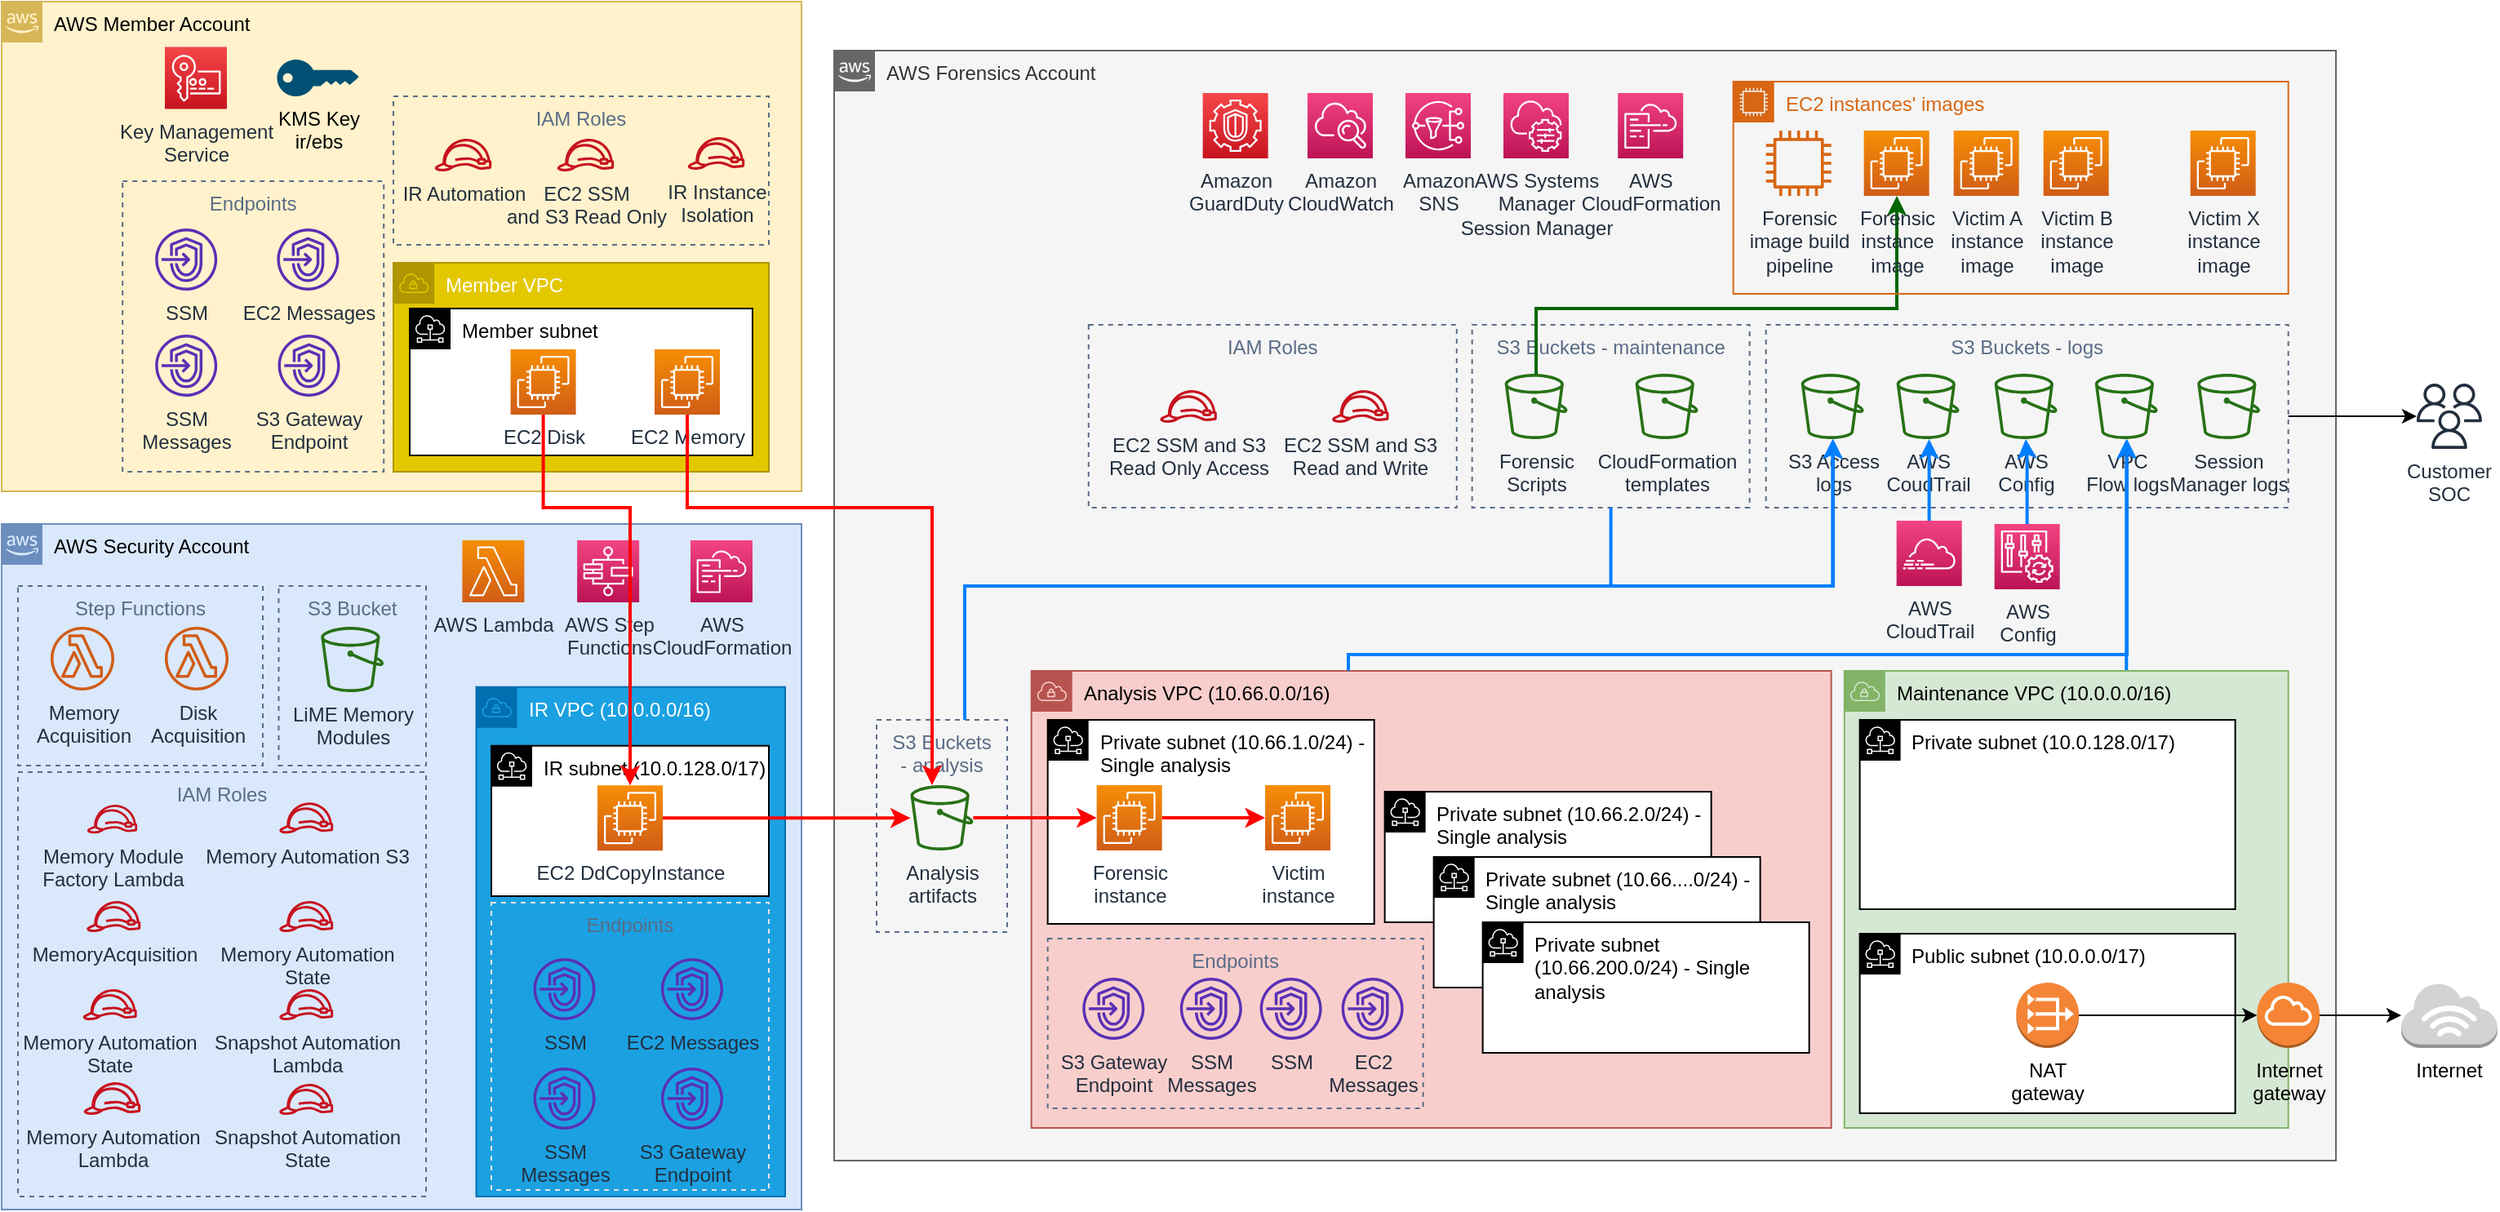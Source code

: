 <mxfile version="12.4.8" type="device"><diagram id="WpfsVBbDRdGdmYE-eflJ" name="Page-1"><mxGraphModel dx="2835" dy="1636" grid="1" gridSize="10" guides="1" tooltips="1" connect="1" arrows="1" fold="1" page="1" pageScale="1" pageWidth="1169" pageHeight="827" math="0" shadow="0"><root><mxCell id="0"/><mxCell id="1" parent="0"/><mxCell id="JzKUBUakJB_uWe-c16Nm-2" value="AWS Member Account" style="points=[[0,0],[0.25,0],[0.5,0],[0.75,0],[1,0],[1,0.25],[1,0.5],[1,0.75],[1,1],[0.75,1],[0.5,1],[0.25,1],[0,1],[0,0.75],[0,0.5],[0,0.25]];outlineConnect=0;html=1;whiteSpace=wrap;fontSize=12;fontStyle=0;shape=mxgraph.aws4.group;grIcon=mxgraph.aws4.group_aws_cloud_alt;strokeColor=#d6b656;fillColor=#fff2cc;verticalAlign=top;align=left;spacingLeft=30;dashed=0;" parent="1" vertex="1"><mxGeometry x="-400" y="-20" width="490" height="300" as="geometry"/></mxCell><mxCell id="JzKUBUakJB_uWe-c16Nm-10" value="IAM Roles" style="fillColor=none;strokeColor=#5A6C86;dashed=1;verticalAlign=top;fontStyle=0;fontColor=#5A6C86;" parent="1" vertex="1"><mxGeometry x="-160" y="38" width="230" height="91" as="geometry"/></mxCell><mxCell id="UlJcWjuzJMRQVtgEgxCt-86" value="AWS Forensics Account" style="points=[[0,0],[0.25,0],[0.5,0],[0.75,0],[1,0],[1,0.25],[1,0.5],[1,0.75],[1,1],[0.75,1],[0.5,1],[0.25,1],[0,1],[0,0.75],[0,0.5],[0,0.25]];outlineConnect=0;html=1;whiteSpace=wrap;fontSize=12;fontStyle=0;shape=mxgraph.aws4.group;grIcon=mxgraph.aws4.group_aws_cloud_alt;strokeColor=#666666;fillColor=#f5f5f5;verticalAlign=top;align=left;spacingLeft=30;dashed=0;fontColor=#333333;" parent="1" vertex="1"><mxGeometry x="110" y="10" width="920" height="680" as="geometry"/></mxCell><mxCell id="UlJcWjuzJMRQVtgEgxCt-15" value="Analysis VPC (10.66.0.0/16)" style="points=[[0,0],[0.25,0],[0.5,0],[0.75,0],[1,0],[1,0.25],[1,0.5],[1,0.75],[1,1],[0.75,1],[0.5,1],[0.25,1],[0,1],[0,0.75],[0,0.5],[0,0.25]];outlineConnect=0;html=1;whiteSpace=wrap;fontSize=12;fontStyle=0;shape=mxgraph.aws4.group;grIcon=mxgraph.aws4.group_vpc;strokeColor=#b85450;fillColor=#f8cecc;verticalAlign=top;align=left;spacingLeft=30;dashed=0;" parent="1" vertex="1"><mxGeometry x="230.83" y="390" width="490" height="280" as="geometry"/></mxCell><mxCell id="UlJcWjuzJMRQVtgEgxCt-35" value="S3 Buckets&#xA; - analysis" style="fillColor=none;strokeColor=#5A6C86;dashed=1;verticalAlign=top;fontStyle=0;fontColor=#5A6C86;" parent="1" vertex="1"><mxGeometry x="136" y="420" width="80" height="130" as="geometry"/></mxCell><mxCell id="UlJcWjuzJMRQVtgEgxCt-1" value="IAM Roles" style="fillColor=none;strokeColor=#5A6C86;dashed=1;verticalAlign=top;fontStyle=0;fontColor=#5A6C86;" parent="1" vertex="1"><mxGeometry x="265.89" y="178" width="225.5" height="112" as="geometry"/></mxCell><mxCell id="UlJcWjuzJMRQVtgEgxCt-6" value="S3 Buckets - maintenance" style="fillColor=none;strokeColor=#5A6C86;dashed=1;verticalAlign=top;fontStyle=0;fontColor=#5A6C86;" parent="1" vertex="1"><mxGeometry x="500.83" y="178" width="170" height="112" as="geometry"/></mxCell><mxCell id="UlJcWjuzJMRQVtgEgxCt-66" style="edgeStyle=orthogonalEdgeStyle;rounded=0;orthogonalLoop=1;jettySize=auto;html=1;strokeColor=#006600;strokeWidth=2;" parent="1" source="UlJcWjuzJMRQVtgEgxCt-7" target="UlJcWjuzJMRQVtgEgxCt-12" edge="1"><mxGeometry relative="1" as="geometry"><Array as="points"><mxPoint x="540" y="168"/><mxPoint x="761" y="168"/></Array></mxGeometry></mxCell><mxCell id="UlJcWjuzJMRQVtgEgxCt-7" value="Forensic&lt;div&gt;Scripts&lt;/div&gt;" style="outlineConnect=0;fontColor=#232F3E;gradientColor=none;fillColor=#277116;strokeColor=none;dashed=0;verticalLabelPosition=bottom;verticalAlign=top;align=center;html=1;fontSize=12;fontStyle=0;aspect=fixed;pointerEvents=1;shape=mxgraph.aws4.bucket;" parent="1" vertex="1"><mxGeometry x="520.83" y="208" width="38.46" height="40" as="geometry"/></mxCell><mxCell id="UlJcWjuzJMRQVtgEgxCt-9" value="&lt;div&gt;CloudFormation&lt;/div&gt;&lt;div&gt;templates&lt;br&gt;&lt;/div&gt;" style="outlineConnect=0;fontColor=#232F3E;gradientColor=none;fillColor=#277116;strokeColor=none;dashed=0;verticalLabelPosition=bottom;verticalAlign=top;align=center;html=1;fontSize=12;fontStyle=0;aspect=fixed;pointerEvents=1;shape=mxgraph.aws4.bucket;" parent="1" vertex="1"><mxGeometry x="600.83" y="208" width="38.46" height="40" as="geometry"/></mxCell><mxCell id="UlJcWjuzJMRQVtgEgxCt-81" style="edgeStyle=orthogonalEdgeStyle;rounded=0;orthogonalLoop=1;jettySize=auto;html=1;strokeColor=#007fff;strokeWidth=2;" parent="1" source="UlJcWjuzJMRQVtgEgxCt-35" target="UlJcWjuzJMRQVtgEgxCt-80" edge="1"><mxGeometry relative="1" as="geometry"><mxPoint x="480" y="308" as="sourcePoint"/><Array as="points"><mxPoint x="190" y="338"/><mxPoint x="722" y="338"/></Array></mxGeometry></mxCell><mxCell id="UlJcWjuzJMRQVtgEgxCt-10" value="&lt;div&gt;Analysis&lt;/div&gt;&lt;div&gt;artifacts&lt;/div&gt;" style="outlineConnect=0;fontColor=#232F3E;gradientColor=none;fillColor=#277116;strokeColor=none;dashed=0;verticalLabelPosition=bottom;verticalAlign=top;align=center;html=1;fontSize=12;fontStyle=0;aspect=fixed;pointerEvents=1;shape=mxgraph.aws4.bucket;" parent="1" vertex="1"><mxGeometry x="156.77" y="460" width="38.46" height="40" as="geometry"/></mxCell><mxCell id="UlJcWjuzJMRQVtgEgxCt-11" value="EC2 instances' images" style="points=[[0,0],[0.25,0],[0.5,0],[0.75,0],[1,0],[1,0.25],[1,0.5],[1,0.75],[1,1],[0.75,1],[0.5,1],[0.25,1],[0,1],[0,0.75],[0,0.5],[0,0.25]];outlineConnect=0;gradientColor=none;html=1;whiteSpace=wrap;fontSize=12;fontStyle=0;shape=mxgraph.aws4.group;grIcon=mxgraph.aws4.group_ec2_instance_contents;strokeColor=#D86613;fillColor=none;verticalAlign=top;align=left;spacingLeft=30;fontColor=#D86613;dashed=0;" parent="1" vertex="1"><mxGeometry x="660.83" y="29" width="340" height="130" as="geometry"/></mxCell><mxCell id="UlJcWjuzJMRQVtgEgxCt-12" value="&lt;div&gt;Forensic&lt;/div&gt;&lt;div&gt;instance&lt;/div&gt;&lt;div&gt;image&lt;/div&gt;" style="outlineConnect=0;fontColor=#232F3E;gradientColor=#F78E04;gradientDirection=north;fillColor=#D05C17;strokeColor=#ffffff;dashed=0;verticalLabelPosition=bottom;verticalAlign=top;align=center;html=1;fontSize=12;fontStyle=0;aspect=fixed;shape=mxgraph.aws4.resourceIcon;resIcon=mxgraph.aws4.ec2;" parent="1" vertex="1"><mxGeometry x="740.83" y="59" width="40" height="40" as="geometry"/></mxCell><mxCell id="UlJcWjuzJMRQVtgEgxCt-14" value="&lt;div&gt;Forensic&lt;/div&gt;&lt;div&gt;image build&lt;/div&gt;&lt;div&gt;pipeline&lt;br&gt;&lt;/div&gt;" style="outlineConnect=0;fontColor=#232F3E;gradientColor=none;fillColor=#D86613;strokeColor=none;dashed=0;verticalLabelPosition=bottom;verticalAlign=top;align=center;html=1;fontSize=12;fontStyle=0;aspect=fixed;pointerEvents=1;shape=mxgraph.aws4.instance2;" parent="1" vertex="1"><mxGeometry x="680.83" y="59" width="40" height="40" as="geometry"/></mxCell><mxCell id="UlJcWjuzJMRQVtgEgxCt-77" style="edgeStyle=orthogonalEdgeStyle;rounded=0;orthogonalLoop=1;jettySize=auto;html=1;strokeColor=#007fff;strokeWidth=2;" parent="1" source="UlJcWjuzJMRQVtgEgxCt-15" target="UlJcWjuzJMRQVtgEgxCt-39" edge="1"><mxGeometry relative="1" as="geometry"><Array as="points"><mxPoint x="425" y="380"/><mxPoint x="902" y="380"/></Array><mxPoint x="710" y="438" as="targetPoint"/></mxGeometry></mxCell><mxCell id="UlJcWjuzJMRQVtgEgxCt-17" value="&lt;div&gt;Victim A&lt;br&gt;&lt;/div&gt;&lt;div&gt;instance&lt;/div&gt;&lt;div&gt;image&lt;/div&gt;" style="outlineConnect=0;fontColor=#232F3E;gradientColor=#F78E04;gradientDirection=north;fillColor=#D05C17;strokeColor=#ffffff;dashed=0;verticalLabelPosition=bottom;verticalAlign=top;align=center;html=1;fontSize=12;fontStyle=0;aspect=fixed;shape=mxgraph.aws4.resourceIcon;resIcon=mxgraph.aws4.ec2;" parent="1" vertex="1"><mxGeometry x="795.83" y="59" width="40" height="40" as="geometry"/></mxCell><mxCell id="UlJcWjuzJMRQVtgEgxCt-18" value="&lt;div&gt;Victim B&lt;br&gt;&lt;/div&gt;&lt;div&gt;instance&lt;/div&gt;&lt;div&gt;image&lt;/div&gt;" style="outlineConnect=0;fontColor=#232F3E;gradientColor=#F78E04;gradientDirection=north;fillColor=#D05C17;strokeColor=#ffffff;dashed=0;verticalLabelPosition=bottom;verticalAlign=top;align=center;html=1;fontSize=12;fontStyle=0;aspect=fixed;shape=mxgraph.aws4.resourceIcon;resIcon=mxgraph.aws4.ec2;" parent="1" vertex="1"><mxGeometry x="850.83" y="59" width="40" height="40" as="geometry"/></mxCell><mxCell id="UlJcWjuzJMRQVtgEgxCt-19" value="&lt;div&gt;Victim X&lt;br&gt;&lt;/div&gt;&lt;div&gt;instance&lt;/div&gt;&lt;div&gt;image&lt;/div&gt;" style="outlineConnect=0;fontColor=#232F3E;gradientColor=#F78E04;gradientDirection=north;fillColor=#D05C17;strokeColor=#ffffff;dashed=0;verticalLabelPosition=bottom;verticalAlign=top;align=center;html=1;fontSize=12;fontStyle=0;aspect=fixed;shape=mxgraph.aws4.resourceIcon;resIcon=mxgraph.aws4.ec2;" parent="1" vertex="1"><mxGeometry x="940.83" y="59" width="40" height="40" as="geometry"/></mxCell><mxCell id="UlJcWjuzJMRQVtgEgxCt-21" value="&lt;div&gt;AWS Systems&lt;/div&gt;&lt;div&gt;Manager &lt;br&gt;&lt;/div&gt;&lt;div&gt;Session Manager&lt;/div&gt;" style="outlineConnect=0;fontColor=#232F3E;gradientColor=#F34482;gradientDirection=north;fillColor=#BC1356;strokeColor=#ffffff;dashed=0;verticalLabelPosition=bottom;verticalAlign=top;align=center;html=1;fontSize=12;fontStyle=0;aspect=fixed;shape=mxgraph.aws4.resourceIcon;resIcon=mxgraph.aws4.systems_manager;" parent="1" vertex="1"><mxGeometry x="520" y="36" width="40" height="40" as="geometry"/></mxCell><mxCell id="UlJcWjuzJMRQVtgEgxCt-27" value="Private subnet (10.66.1.0/24) - Single analysis" style="outlineConnect=0;html=1;whiteSpace=wrap;fontSize=12;fontStyle=0;shape=mxgraph.aws4.group;grIcon=mxgraph.aws4.group_subnet;verticalAlign=top;align=left;spacingLeft=30;dashed=0;" parent="1" vertex="1"><mxGeometry x="240.83" y="420" width="200" height="125" as="geometry"/></mxCell><mxCell id="UlJcWjuzJMRQVtgEgxCt-28" value="Private subnet (10.66.2.0/24) - Single analysis" style="outlineConnect=0;html=1;whiteSpace=wrap;fontSize=12;fontStyle=0;shape=mxgraph.aws4.group;grIcon=mxgraph.aws4.group_subnet;verticalAlign=top;align=left;spacingLeft=30;dashed=0;" parent="1" vertex="1"><mxGeometry x="447.31" y="464" width="200" height="80" as="geometry"/></mxCell><mxCell id="UlJcWjuzJMRQVtgEgxCt-30" value="Private subnet (10.66....0/24) - Single analysis" style="outlineConnect=0;html=1;whiteSpace=wrap;fontSize=12;fontStyle=0;shape=mxgraph.aws4.group;grIcon=mxgraph.aws4.group_subnet;verticalAlign=top;align=left;spacingLeft=30;dashed=0;" parent="1" vertex="1"><mxGeometry x="477.31" y="504" width="200" height="80" as="geometry"/></mxCell><mxCell id="UlJcWjuzJMRQVtgEgxCt-31" value="Private subnet (10.66.200.0/24) - Single analysis" style="outlineConnect=0;html=1;whiteSpace=wrap;fontSize=12;fontStyle=0;shape=mxgraph.aws4.group;grIcon=mxgraph.aws4.group_subnet;verticalAlign=top;align=left;spacingLeft=30;dashed=0;" parent="1" vertex="1"><mxGeometry x="507.31" y="544" width="200" height="80" as="geometry"/></mxCell><mxCell id="UlJcWjuzJMRQVtgEgxCt-95" style="edgeStyle=orthogonalEdgeStyle;rounded=0;orthogonalLoop=1;jettySize=auto;html=1;strokeColor=#ff0000;strokeWidth=2;" parent="1" source="UlJcWjuzJMRQVtgEgxCt-32" target="UlJcWjuzJMRQVtgEgxCt-33" edge="1"><mxGeometry relative="1" as="geometry"/></mxCell><mxCell id="UlJcWjuzJMRQVtgEgxCt-32" value="&lt;div&gt;Forensic&lt;/div&gt;&lt;div&gt;instance&lt;/div&gt;" style="outlineConnect=0;fontColor=#232F3E;gradientColor=#F78E04;gradientDirection=north;fillColor=#D05C17;strokeColor=#ffffff;dashed=0;verticalLabelPosition=bottom;verticalAlign=top;align=center;html=1;fontSize=12;fontStyle=0;aspect=fixed;shape=mxgraph.aws4.resourceIcon;resIcon=mxgraph.aws4.ec2;" parent="1" vertex="1"><mxGeometry x="270.83" y="460" width="40" height="40" as="geometry"/></mxCell><mxCell id="UlJcWjuzJMRQVtgEgxCt-33" value="&lt;div&gt;Victim&lt;br&gt;&lt;/div&gt;&lt;div&gt;instance&lt;/div&gt;" style="outlineConnect=0;fontColor=#232F3E;gradientColor=#F78E04;gradientDirection=north;fillColor=#D05C17;strokeColor=#ffffff;dashed=0;verticalLabelPosition=bottom;verticalAlign=top;align=center;html=1;fontSize=12;fontStyle=0;aspect=fixed;shape=mxgraph.aws4.resourceIcon;resIcon=mxgraph.aws4.ec2;" parent="1" vertex="1"><mxGeometry x="374.01" y="460" width="40" height="40" as="geometry"/></mxCell><mxCell id="UlJcWjuzJMRQVtgEgxCt-34" value="S3 Buckets - logs" style="fillColor=none;strokeColor=#5A6C86;dashed=1;verticalAlign=top;fontStyle=0;fontColor=#5A6C86;" parent="1" vertex="1"><mxGeometry x="680.83" y="178" width="320" height="112" as="geometry"/></mxCell><mxCell id="UlJcWjuzJMRQVtgEgxCt-37" value="&lt;div&gt;AWS &lt;br&gt;&lt;/div&gt;&lt;div&gt;CoudTrail&lt;/div&gt;" style="outlineConnect=0;fontColor=#232F3E;gradientColor=none;fillColor=#277116;strokeColor=none;dashed=0;verticalLabelPosition=bottom;verticalAlign=top;align=center;html=1;fontSize=12;fontStyle=0;aspect=fixed;pointerEvents=1;shape=mxgraph.aws4.bucket;" parent="1" vertex="1"><mxGeometry x="760.83" y="208" width="38.46" height="40" as="geometry"/></mxCell><mxCell id="UlJcWjuzJMRQVtgEgxCt-38" value="&lt;div&gt;AWS&lt;/div&gt;&lt;div&gt;Config&lt;br&gt;&lt;/div&gt;" style="outlineConnect=0;fontColor=#232F3E;gradientColor=none;fillColor=#277116;strokeColor=none;dashed=0;verticalLabelPosition=bottom;verticalAlign=top;align=center;html=1;fontSize=12;fontStyle=0;aspect=fixed;pointerEvents=1;shape=mxgraph.aws4.bucket;" parent="1" vertex="1"><mxGeometry x="820.83" y="208" width="38.46" height="40" as="geometry"/></mxCell><mxCell id="UlJcWjuzJMRQVtgEgxCt-39" value="&lt;div&gt;VPC &lt;br&gt;&lt;/div&gt;&lt;div&gt;Flow logs&lt;/div&gt;" style="outlineConnect=0;fontColor=#232F3E;gradientColor=none;fillColor=#277116;strokeColor=none;dashed=0;verticalLabelPosition=bottom;verticalAlign=top;align=center;html=1;fontSize=12;fontStyle=0;aspect=fixed;pointerEvents=1;shape=mxgraph.aws4.bucket;" parent="1" vertex="1"><mxGeometry x="882.37" y="208" width="38.46" height="40" as="geometry"/></mxCell><mxCell id="UlJcWjuzJMRQVtgEgxCt-41" value="&lt;div&gt;AWS&lt;/div&gt;&lt;div&gt;CloudTrail&lt;/div&gt;" style="outlineConnect=0;fontColor=#232F3E;gradientColor=#F34482;gradientDirection=north;fillColor=#BC1356;strokeColor=#ffffff;dashed=0;verticalLabelPosition=bottom;verticalAlign=top;align=center;html=1;fontSize=12;fontStyle=0;aspect=fixed;shape=mxgraph.aws4.resourceIcon;resIcon=mxgraph.aws4.cloudtrail;" parent="1" vertex="1"><mxGeometry x="760.83" y="298" width="40" height="40" as="geometry"/></mxCell><mxCell id="UlJcWjuzJMRQVtgEgxCt-46" value="&lt;div&gt;Amazon&lt;/div&gt;&lt;div&gt;GuardDuty&lt;/div&gt;" style="outlineConnect=0;fontColor=#232F3E;gradientColor=#F54749;gradientDirection=north;fillColor=#C7131F;strokeColor=#ffffff;dashed=0;verticalLabelPosition=bottom;verticalAlign=top;align=center;html=1;fontSize=12;fontStyle=0;aspect=fixed;shape=mxgraph.aws4.resourceIcon;resIcon=mxgraph.aws4.guardduty;" parent="1" vertex="1"><mxGeometry x="335.83" y="36" width="40" height="40" as="geometry"/></mxCell><mxCell id="UlJcWjuzJMRQVtgEgxCt-47" value="&lt;div&gt;AWS&lt;/div&gt;&lt;div&gt;Config&lt;br&gt;&lt;/div&gt;" style="outlineConnect=0;fontColor=#232F3E;gradientColor=#F34482;gradientDirection=north;fillColor=#BC1356;strokeColor=#ffffff;dashed=0;verticalLabelPosition=bottom;verticalAlign=top;align=center;html=1;fontSize=12;fontStyle=0;aspect=fixed;shape=mxgraph.aws4.resourceIcon;resIcon=mxgraph.aws4.config;" parent="1" vertex="1"><mxGeometry x="820.83" y="300" width="40" height="40" as="geometry"/></mxCell><mxCell id="UlJcWjuzJMRQVtgEgxCt-76" style="edgeStyle=orthogonalEdgeStyle;rounded=0;orthogonalLoop=1;jettySize=auto;html=1;strokeColor=#007fff;strokeWidth=2;" parent="1" target="UlJcWjuzJMRQVtgEgxCt-39" edge="1"><mxGeometry relative="1" as="geometry"><mxPoint x="881" y="398" as="sourcePoint"/><Array as="points"><mxPoint x="881" y="398"/></Array><mxPoint x="815" y="468" as="targetPoint"/></mxGeometry></mxCell><mxCell id="UlJcWjuzJMRQVtgEgxCt-49" value="Maintenance VPC (10.0.0.0/16)" style="points=[[0,0],[0.25,0],[0.5,0],[0.75,0],[1,0],[1,0.25],[1,0.5],[1,0.75],[1,1],[0.75,1],[0.5,1],[0.25,1],[0,1],[0,0.75],[0,0.5],[0,0.25]];outlineConnect=0;html=1;whiteSpace=wrap;fontSize=12;fontStyle=0;shape=mxgraph.aws4.group;grIcon=mxgraph.aws4.group_vpc;strokeColor=#82b366;fillColor=#d5e8d4;verticalAlign=top;align=left;spacingLeft=30;dashed=0;" parent="1" vertex="1"><mxGeometry x="728.89" y="390" width="271.94" height="280" as="geometry"/></mxCell><mxCell id="UlJcWjuzJMRQVtgEgxCt-50" value="Public subnet (10.0.0.0/17)" style="outlineConnect=0;html=1;whiteSpace=wrap;fontSize=12;fontStyle=0;shape=mxgraph.aws4.group;grIcon=mxgraph.aws4.group_subnet;verticalAlign=top;align=left;spacingLeft=30;dashed=0;" parent="1" vertex="1"><mxGeometry x="738.3" y="551" width="230" height="110" as="geometry"/></mxCell><mxCell id="UlJcWjuzJMRQVtgEgxCt-51" value="Private subnet (10.0.128.0/17)" style="outlineConnect=0;html=1;whiteSpace=wrap;fontSize=12;fontStyle=0;shape=mxgraph.aws4.group;grIcon=mxgraph.aws4.group_subnet;verticalAlign=top;align=left;spacingLeft=30;dashed=0;" parent="1" vertex="1"><mxGeometry x="738.3" y="420" width="230" height="116" as="geometry"/></mxCell><mxCell id="UlJcWjuzJMRQVtgEgxCt-52" value="Internet" style="outlineConnect=0;dashed=0;verticalLabelPosition=bottom;verticalAlign=top;align=center;html=1;shape=mxgraph.aws3.internet_3;fillColor=#D2D3D3;gradientColor=none;" parent="1" vertex="1"><mxGeometry x="1070" y="581" width="58.89" height="40" as="geometry"/></mxCell><mxCell id="UlJcWjuzJMRQVtgEgxCt-57" style="edgeStyle=orthogonalEdgeStyle;rounded=0;orthogonalLoop=1;jettySize=auto;html=1;" parent="1" source="UlJcWjuzJMRQVtgEgxCt-53" target="UlJcWjuzJMRQVtgEgxCt-52" edge="1"><mxGeometry relative="1" as="geometry"/></mxCell><mxCell id="UlJcWjuzJMRQVtgEgxCt-53" value="&lt;div&gt;Internet&lt;/div&gt;&lt;div&gt;gateway&lt;br&gt;&lt;/div&gt;" style="outlineConnect=0;dashed=0;verticalLabelPosition=bottom;verticalAlign=top;align=center;html=1;shape=mxgraph.aws3.internet_gateway;fillColor=#F58534;gradientColor=none;" parent="1" vertex="1"><mxGeometry x="981.68" y="581" width="38.33" height="40" as="geometry"/></mxCell><mxCell id="UlJcWjuzJMRQVtgEgxCt-56" style="edgeStyle=orthogonalEdgeStyle;rounded=0;orthogonalLoop=1;jettySize=auto;html=1;" parent="1" source="UlJcWjuzJMRQVtgEgxCt-54" target="UlJcWjuzJMRQVtgEgxCt-53" edge="1"><mxGeometry relative="1" as="geometry"/></mxCell><mxCell id="UlJcWjuzJMRQVtgEgxCt-54" value="&lt;div&gt;NAT&lt;/div&gt;&lt;div&gt;gateway&lt;br&gt;&lt;/div&gt;" style="outlineConnect=0;dashed=0;verticalLabelPosition=bottom;verticalAlign=top;align=center;html=1;shape=mxgraph.aws3.vpc_nat_gateway;fillColor=#F58536;gradientColor=none;" parent="1" vertex="1"><mxGeometry x="834.15" y="581" width="38.33" height="40" as="geometry"/></mxCell><mxCell id="UlJcWjuzJMRQVtgEgxCt-58" value="&lt;div&gt;Amazon&lt;/div&gt;&lt;div&gt;CloudWatch&lt;/div&gt;" style="outlineConnect=0;fontColor=#232F3E;gradientColor=#F34482;gradientDirection=north;fillColor=#BC1356;strokeColor=#ffffff;dashed=0;verticalLabelPosition=bottom;verticalAlign=top;align=center;html=1;fontSize=12;fontStyle=0;aspect=fixed;shape=mxgraph.aws4.resourceIcon;resIcon=mxgraph.aws4.cloudwatch;" parent="1" vertex="1"><mxGeometry x="400" y="36" width="40" height="40" as="geometry"/></mxCell><mxCell id="UlJcWjuzJMRQVtgEgxCt-59" value="&lt;div&gt;Session&lt;/div&gt;&lt;div&gt;Manager logs&lt;br&gt;&lt;/div&gt;" style="outlineConnect=0;fontColor=#232F3E;gradientColor=none;fillColor=#277116;strokeColor=none;dashed=0;verticalLabelPosition=bottom;verticalAlign=top;align=center;html=1;fontSize=12;fontStyle=0;aspect=fixed;pointerEvents=1;shape=mxgraph.aws4.bucket;" parent="1" vertex="1"><mxGeometry x="945.1" y="208" width="38.46" height="40" as="geometry"/></mxCell><mxCell id="UlJcWjuzJMRQVtgEgxCt-60" value="&lt;div&gt;Amazon&lt;/div&gt;&lt;div&gt;SNS&lt;br&gt;&lt;/div&gt;" style="outlineConnect=0;fontColor=#232F3E;gradientColor=#F34482;gradientDirection=north;fillColor=#BC1356;strokeColor=#ffffff;dashed=0;verticalLabelPosition=bottom;verticalAlign=top;align=center;html=1;fontSize=12;fontStyle=0;aspect=fixed;shape=mxgraph.aws4.resourceIcon;resIcon=mxgraph.aws4.sns;" parent="1" vertex="1"><mxGeometry x="460" y="36" width="40" height="40" as="geometry"/></mxCell><mxCell id="UlJcWjuzJMRQVtgEgxCt-62" value="&lt;div&gt;AWS&lt;/div&gt;&lt;div&gt;CloudFormation&lt;br&gt;&lt;/div&gt;" style="outlineConnect=0;fontColor=#232F3E;gradientColor=#F34482;gradientDirection=north;fillColor=#BC1356;strokeColor=#ffffff;dashed=0;verticalLabelPosition=bottom;verticalAlign=top;align=center;html=1;fontSize=12;fontStyle=0;aspect=fixed;shape=mxgraph.aws4.resourceIcon;resIcon=mxgraph.aws4.cloudformation;" parent="1" vertex="1"><mxGeometry x="590.11" y="36" width="40" height="40" as="geometry"/></mxCell><mxCell id="UlJcWjuzJMRQVtgEgxCt-75" style="edgeStyle=orthogonalEdgeStyle;rounded=0;orthogonalLoop=1;jettySize=auto;html=1;strokeColor=#000000;exitX=1;exitY=0.5;exitDx=0;exitDy=0;" parent="1" source="UlJcWjuzJMRQVtgEgxCt-34" target="UlJcWjuzJMRQVtgEgxCt-74" edge="1"><mxGeometry relative="1" as="geometry"/></mxCell><mxCell id="UlJcWjuzJMRQVtgEgxCt-74" value="&lt;div&gt;Customer&lt;/div&gt;&lt;div&gt;SOC&lt;/div&gt;" style="outlineConnect=0;fontColor=#232F3E;gradientColor=none;fillColor=#232F3E;strokeColor=none;dashed=0;verticalLabelPosition=bottom;verticalAlign=top;align=center;html=1;fontSize=12;fontStyle=0;aspect=fixed;pointerEvents=1;shape=mxgraph.aws4.users;" parent="1" vertex="1"><mxGeometry x="1079.44" y="214" width="40" height="40" as="geometry"/></mxCell><mxCell id="UlJcWjuzJMRQVtgEgxCt-80" value="&lt;div&gt;S3 Access &lt;br&gt;&lt;/div&gt;&lt;div&gt;logs&lt;/div&gt;" style="outlineConnect=0;fontColor=#232F3E;gradientColor=none;fillColor=#277116;strokeColor=none;dashed=0;verticalLabelPosition=bottom;verticalAlign=top;align=center;html=1;fontSize=12;fontStyle=0;aspect=fixed;pointerEvents=1;shape=mxgraph.aws4.bucket;" parent="1" vertex="1"><mxGeometry x="702.37" y="208" width="38.46" height="40" as="geometry"/></mxCell><mxCell id="UlJcWjuzJMRQVtgEgxCt-89" style="edgeStyle=orthogonalEdgeStyle;rounded=0;orthogonalLoop=1;jettySize=auto;html=1;strokeColor=#007fff;strokeWidth=2;exitX=0.5;exitY=1;exitDx=0;exitDy=0;" parent="1" source="UlJcWjuzJMRQVtgEgxCt-6" target="UlJcWjuzJMRQVtgEgxCt-80" edge="1"><mxGeometry relative="1" as="geometry"><mxPoint x="440" y="318" as="sourcePoint"/><mxPoint x="711" y="257.961" as="targetPoint"/><Array as="points"><mxPoint x="565" y="338"/><mxPoint x="701" y="338"/></Array></mxGeometry></mxCell><mxCell id="UlJcWjuzJMRQVtgEgxCt-94" style="edgeStyle=orthogonalEdgeStyle;rounded=0;orthogonalLoop=1;jettySize=auto;html=1;strokeColor=#ff0000;strokeWidth=2;" parent="1" source="UlJcWjuzJMRQVtgEgxCt-10" target="UlJcWjuzJMRQVtgEgxCt-32" edge="1"><mxGeometry relative="1" as="geometry"><Array as="points"/><mxPoint x="276.83" y="485" as="targetPoint"/></mxGeometry></mxCell><mxCell id="JzKUBUakJB_uWe-c16Nm-1" value="AWS Security Account" style="points=[[0,0],[0.25,0],[0.5,0],[0.75,0],[1,0],[1,0.25],[1,0.5],[1,0.75],[1,1],[0.75,1],[0.5,1],[0.25,1],[0,1],[0,0.75],[0,0.5],[0,0.25]];outlineConnect=0;html=1;whiteSpace=wrap;fontSize=12;fontStyle=0;shape=mxgraph.aws4.group;grIcon=mxgraph.aws4.group_aws_cloud_alt;strokeColor=#6c8ebf;fillColor=#dae8fc;verticalAlign=top;align=left;spacingLeft=30;dashed=0;" parent="1" vertex="1"><mxGeometry x="-400" y="300" width="490" height="420" as="geometry"/></mxCell><mxCell id="JzKUBUakJB_uWe-c16Nm-3" value="Endpoints" style="fillColor=none;strokeColor=#5A6C86;dashed=1;verticalAlign=top;fontStyle=0;fontColor=#5A6C86;" parent="1" vertex="1"><mxGeometry x="-325.9" y="90" width="160" height="178" as="geometry"/></mxCell><mxCell id="JzKUBUakJB_uWe-c16Nm-4" value="&lt;div&gt;S3 Gateway&lt;/div&gt;&lt;div&gt;Endpoint&lt;/div&gt;" style="outlineConnect=0;fontColor=#232F3E;gradientColor=none;fillColor=#5A30B5;strokeColor=none;dashed=0;verticalLabelPosition=bottom;verticalAlign=top;align=center;html=1;fontSize=12;fontStyle=0;aspect=fixed;pointerEvents=1;shape=mxgraph.aws4.endpoints;" parent="1" vertex="1"><mxGeometry x="-230.72" y="184" width="38" height="38" as="geometry"/></mxCell><mxCell id="JzKUBUakJB_uWe-c16Nm-5" value="EC2 Messages" style="outlineConnect=0;fontColor=#232F3E;gradientColor=none;fillColor=#5A30B5;strokeColor=none;dashed=0;verticalLabelPosition=bottom;verticalAlign=top;align=center;html=1;fontSize=12;fontStyle=0;aspect=fixed;pointerEvents=1;shape=mxgraph.aws4.endpoints;" parent="1" vertex="1"><mxGeometry x="-231.27" y="119" width="38" height="38" as="geometry"/></mxCell><mxCell id="JzKUBUakJB_uWe-c16Nm-6" value="SSM" style="outlineConnect=0;fontColor=#232F3E;gradientColor=none;fillColor=#5A30B5;strokeColor=none;dashed=0;verticalLabelPosition=bottom;verticalAlign=top;align=center;html=1;fontSize=12;fontStyle=0;aspect=fixed;pointerEvents=1;shape=mxgraph.aws4.endpoints;" parent="1" vertex="1"><mxGeometry x="-305.9" y="119" width="38" height="38" as="geometry"/></mxCell><mxCell id="JzKUBUakJB_uWe-c16Nm-7" value="&lt;div&gt;SSM&lt;/div&gt;&lt;div&gt;Messages&lt;br&gt;&lt;/div&gt;" style="outlineConnect=0;fontColor=#232F3E;gradientColor=none;fillColor=#5A30B5;strokeColor=none;dashed=0;verticalLabelPosition=bottom;verticalAlign=top;align=center;html=1;fontSize=12;fontStyle=0;aspect=fixed;pointerEvents=1;shape=mxgraph.aws4.endpoints;" parent="1" vertex="1"><mxGeometry x="-305.9" y="184" width="38" height="38" as="geometry"/></mxCell><mxCell id="JzKUBUakJB_uWe-c16Nm-8" value="&lt;div&gt;EC2 SSM &lt;br&gt;&lt;/div&gt;&lt;div&gt;and S3 Read Only&lt;br&gt;&lt;/div&gt;" style="outlineConnect=0;fontColor=#232F3E;gradientColor=none;fillColor=#C7131F;strokeColor=none;dashed=0;verticalLabelPosition=bottom;verticalAlign=top;align=center;html=1;fontSize=12;fontStyle=0;aspect=fixed;pointerEvents=1;shape=mxgraph.aws4.role;" parent="1" vertex="1"><mxGeometry x="-60" y="64" width="35.45" height="20" as="geometry"/></mxCell><mxCell id="JzKUBUakJB_uWe-c16Nm-9" value="IR Automation" style="outlineConnect=0;fontColor=#232F3E;gradientColor=none;fillColor=#C7131F;strokeColor=none;dashed=0;verticalLabelPosition=bottom;verticalAlign=top;align=center;html=1;fontSize=12;fontStyle=0;aspect=fixed;pointerEvents=1;shape=mxgraph.aws4.role;" parent="1" vertex="1"><mxGeometry x="-135" y="64" width="35.45" height="20" as="geometry"/></mxCell><mxCell id="JzKUBUakJB_uWe-c16Nm-11" value="&lt;div&gt;IR Instance&lt;/div&gt;&lt;div&gt;Isolation&lt;br&gt;&lt;/div&gt;" style="outlineConnect=0;fontColor=#232F3E;gradientColor=none;fillColor=#C7131F;strokeColor=none;dashed=0;verticalLabelPosition=bottom;verticalAlign=top;align=center;html=1;fontSize=12;fontStyle=0;aspect=fixed;pointerEvents=1;shape=mxgraph.aws4.role;" parent="1" vertex="1"><mxGeometry x="20" y="63" width="35.45" height="20" as="geometry"/></mxCell><mxCell id="JzKUBUakJB_uWe-c16Nm-12" value="IAM Roles" style="fillColor=none;strokeColor=#5A6C86;dashed=1;verticalAlign=top;fontStyle=0;fontColor=#5A6C86;" parent="1" vertex="1"><mxGeometry x="-390" y="452" width="250" height="260" as="geometry"/></mxCell><mxCell id="JzKUBUakJB_uWe-c16Nm-13" value="&lt;div&gt;Memory Automation&lt;/div&gt;&lt;div&gt;State&lt;br&gt;&lt;/div&gt;" style="outlineConnect=0;fontColor=#232F3E;gradientColor=none;fillColor=#C7131F;strokeColor=none;dashed=0;verticalLabelPosition=bottom;verticalAlign=top;align=center;html=1;fontSize=12;fontStyle=0;aspect=fixed;pointerEvents=1;shape=mxgraph.aws4.role;" parent="1" vertex="1"><mxGeometry x="-230.25" y="531" width="33.68" height="19" as="geometry"/></mxCell><mxCell id="JzKUBUakJB_uWe-c16Nm-14" value="&lt;div&gt;Memory Automation&lt;/div&gt;&lt;div&gt;Lambda&lt;br&gt;&lt;/div&gt;" style="outlineConnect=0;fontColor=#232F3E;gradientColor=none;fillColor=#C7131F;strokeColor=none;dashed=0;verticalLabelPosition=bottom;verticalAlign=top;align=center;html=1;fontSize=12;fontStyle=0;aspect=fixed;pointerEvents=1;shape=mxgraph.aws4.role;" parent="1" vertex="1"><mxGeometry x="-350" y="642" width="35.45" height="20" as="geometry"/></mxCell><mxCell id="JzKUBUakJB_uWe-c16Nm-15" value="MemoryAcquisition" style="outlineConnect=0;fontColor=#232F3E;gradientColor=none;fillColor=#C7131F;strokeColor=none;dashed=0;verticalLabelPosition=bottom;verticalAlign=top;align=center;html=1;fontSize=12;fontStyle=0;aspect=fixed;pointerEvents=1;shape=mxgraph.aws4.role;" parent="1" vertex="1"><mxGeometry x="-348.23" y="531" width="33.68" height="19" as="geometry"/></mxCell><mxCell id="JzKUBUakJB_uWe-c16Nm-16" value="&lt;div&gt;Memory Automation&lt;/div&gt;&lt;div&gt;State&lt;br&gt;&lt;/div&gt;" style="outlineConnect=0;fontColor=#232F3E;gradientColor=none;fillColor=#C7131F;strokeColor=none;dashed=0;verticalLabelPosition=bottom;verticalAlign=top;align=center;html=1;fontSize=12;fontStyle=0;aspect=fixed;pointerEvents=1;shape=mxgraph.aws4.role;" parent="1" vertex="1"><mxGeometry x="-350.5" y="585" width="33.68" height="19" as="geometry"/></mxCell><mxCell id="JzKUBUakJB_uWe-c16Nm-17" value="&lt;div&gt;Snapshot Automation&lt;/div&gt;&lt;div&gt;State&lt;br&gt;&lt;/div&gt;" style="outlineConnect=0;fontColor=#232F3E;gradientColor=none;fillColor=#C7131F;strokeColor=none;dashed=0;verticalLabelPosition=bottom;verticalAlign=top;align=center;html=1;fontSize=12;fontStyle=0;aspect=fixed;pointerEvents=1;shape=mxgraph.aws4.role;" parent="1" vertex="1"><mxGeometry x="-230.25" y="643" width="33.68" height="19" as="geometry"/></mxCell><mxCell id="JzKUBUakJB_uWe-c16Nm-18" value="&lt;div&gt;Memory Automation S3&lt;br&gt;&lt;/div&gt;" style="outlineConnect=0;fontColor=#232F3E;gradientColor=none;fillColor=#C7131F;strokeColor=none;dashed=0;verticalLabelPosition=bottom;verticalAlign=top;align=center;html=1;fontSize=12;fontStyle=0;aspect=fixed;pointerEvents=1;shape=mxgraph.aws4.role;" parent="1" vertex="1"><mxGeometry x="-230.25" y="470.64" width="33.68" height="19" as="geometry"/></mxCell><mxCell id="JzKUBUakJB_uWe-c16Nm-19" value="&lt;div&gt;Snapshot Automation&lt;/div&gt;&lt;div&gt;Lambda&lt;br&gt;&lt;/div&gt;" style="outlineConnect=0;fontColor=#232F3E;gradientColor=none;fillColor=#C7131F;strokeColor=none;dashed=0;verticalLabelPosition=bottom;verticalAlign=top;align=center;html=1;fontSize=12;fontStyle=0;aspect=fixed;pointerEvents=1;shape=mxgraph.aws4.role;" parent="1" vertex="1"><mxGeometry x="-230.25" y="585" width="33.68" height="19" as="geometry"/></mxCell><mxCell id="JzKUBUakJB_uWe-c16Nm-20" value="&lt;div&gt;Memory Module&lt;/div&gt;&lt;div&gt;Factory Lambda&lt;br&gt;&lt;/div&gt;" style="outlineConnect=0;fontColor=#232F3E;gradientColor=none;fillColor=#C7131F;strokeColor=none;dashed=0;verticalLabelPosition=bottom;verticalAlign=top;align=center;html=1;fontSize=12;fontStyle=0;aspect=fixed;pointerEvents=1;shape=mxgraph.aws4.role;" parent="1" vertex="1"><mxGeometry x="-347.91" y="472" width="31.27" height="17.64" as="geometry"/></mxCell><mxCell id="JzKUBUakJB_uWe-c16Nm-23" value="S3 Bucket" style="fillColor=none;strokeColor=#5A6C86;dashed=1;verticalAlign=top;fontStyle=0;fontColor=#5A6C86;" parent="1" vertex="1"><mxGeometry x="-230.25" y="338" width="90.25" height="110" as="geometry"/></mxCell><mxCell id="JzKUBUakJB_uWe-c16Nm-24" value="&lt;div&gt;LiME Memory&lt;/div&gt;&lt;div&gt;Modules&lt;/div&gt;" style="outlineConnect=0;fontColor=#232F3E;gradientColor=none;fillColor=#277116;strokeColor=none;dashed=0;verticalLabelPosition=bottom;verticalAlign=top;align=center;html=1;fontSize=12;fontStyle=0;aspect=fixed;pointerEvents=1;shape=mxgraph.aws4.bucket;" parent="1" vertex="1"><mxGeometry x="-204.36" y="363" width="38.46" height="40" as="geometry"/></mxCell><mxCell id="JzKUBUakJB_uWe-c16Nm-25" value="Step Functions" style="fillColor=none;strokeColor=#5A6C86;dashed=1;verticalAlign=top;fontStyle=0;fontColor=#5A6C86;" parent="1" vertex="1"><mxGeometry x="-390" y="338" width="150" height="110" as="geometry"/></mxCell><mxCell id="JzKUBUakJB_uWe-c16Nm-27" value="AWS Lambda" style="outlineConnect=0;fontColor=#232F3E;gradientColor=#F78E04;gradientDirection=north;fillColor=#D05C17;strokeColor=#ffffff;dashed=0;verticalLabelPosition=bottom;verticalAlign=top;align=center;html=1;fontSize=12;fontStyle=0;aspect=fixed;shape=mxgraph.aws4.resourceIcon;resIcon=mxgraph.aws4.lambda;" parent="1" vertex="1"><mxGeometry x="-117.8" y="310" width="38" height="38" as="geometry"/></mxCell><mxCell id="JzKUBUakJB_uWe-c16Nm-28" value="&lt;div&gt;AWS Step&lt;/div&gt;&lt;div&gt;Functions&lt;/div&gt;" style="outlineConnect=0;fontColor=#232F3E;gradientColor=#F34482;gradientDirection=north;fillColor=#BC1356;strokeColor=#ffffff;dashed=0;verticalLabelPosition=bottom;verticalAlign=top;align=center;html=1;fontSize=12;fontStyle=0;aspect=fixed;shape=mxgraph.aws4.resourceIcon;resIcon=mxgraph.aws4.step_functions;" parent="1" vertex="1"><mxGeometry x="-47.44" y="310" width="38" height="38" as="geometry"/></mxCell><mxCell id="JzKUBUakJB_uWe-c16Nm-29" value="&lt;div&gt;AWS&lt;/div&gt;&lt;div&gt;CloudFormation&lt;br&gt;&lt;/div&gt;" style="outlineConnect=0;fontColor=#232F3E;gradientColor=#F34482;gradientDirection=north;fillColor=#BC1356;strokeColor=#ffffff;dashed=0;verticalLabelPosition=bottom;verticalAlign=top;align=center;html=1;fontSize=12;fontStyle=0;aspect=fixed;shape=mxgraph.aws4.resourceIcon;resIcon=mxgraph.aws4.cloudformation;" parent="1" vertex="1"><mxGeometry x="22.0" y="310" width="38" height="38" as="geometry"/></mxCell><mxCell id="JzKUBUakJB_uWe-c16Nm-30" value="&lt;div&gt;Memory&lt;/div&gt;&lt;div&gt;Acquisition&lt;br&gt;&lt;/div&gt;" style="outlineConnect=0;fontColor=#232F3E;gradientColor=none;fillColor=#D05C17;strokeColor=none;dashed=0;verticalLabelPosition=bottom;verticalAlign=top;align=center;html=1;fontSize=12;fontStyle=0;aspect=fixed;pointerEvents=1;shape=mxgraph.aws4.lambda_function;" parent="1" vertex="1"><mxGeometry x="-370" y="363" width="39" height="39" as="geometry"/></mxCell><mxCell id="JzKUBUakJB_uWe-c16Nm-31" value="Disk&lt;br&gt;&lt;div&gt;Acquisition&lt;br&gt;&lt;/div&gt;" style="outlineConnect=0;fontColor=#232F3E;gradientColor=none;fillColor=#D05C17;strokeColor=none;dashed=0;verticalLabelPosition=bottom;verticalAlign=top;align=center;html=1;fontSize=12;fontStyle=0;aspect=fixed;pointerEvents=1;shape=mxgraph.aws4.lambda_function;" parent="1" vertex="1"><mxGeometry x="-300" y="363" width="39" height="39" as="geometry"/></mxCell><mxCell id="JzKUBUakJB_uWe-c16Nm-41" value="Endpoints" style="fillColor=none;strokeColor=#5A6C86;dashed=1;verticalAlign=top;fontStyle=0;fontColor=#5A6C86;" parent="1" vertex="1"><mxGeometry x="240.83" y="554" width="230" height="104" as="geometry"/></mxCell><mxCell id="JzKUBUakJB_uWe-c16Nm-42" value="&lt;div&gt;S3 Gateway&lt;/div&gt;&lt;div&gt;Endpoint&lt;/div&gt;" style="outlineConnect=0;fontColor=#232F3E;gradientColor=none;fillColor=#5A30B5;strokeColor=none;dashed=0;verticalLabelPosition=bottom;verticalAlign=top;align=center;html=1;fontSize=12;fontStyle=0;aspect=fixed;pointerEvents=1;shape=mxgraph.aws4.endpoints;" parent="1" vertex="1"><mxGeometry x="262.15" y="578" width="38" height="38" as="geometry"/></mxCell><mxCell id="JzKUBUakJB_uWe-c16Nm-43" value="&lt;div&gt;EC2&lt;/div&gt;&lt;div&gt;Messages&lt;/div&gt;" style="outlineConnect=0;fontColor=#232F3E;gradientColor=none;fillColor=#5A30B5;strokeColor=none;dashed=0;verticalLabelPosition=bottom;verticalAlign=top;align=center;html=1;fontSize=12;fontStyle=0;aspect=fixed;pointerEvents=1;shape=mxgraph.aws4.endpoints;" parent="1" vertex="1"><mxGeometry x="420.83" y="578" width="38" height="38" as="geometry"/></mxCell><mxCell id="JzKUBUakJB_uWe-c16Nm-44" value="SSM" style="outlineConnect=0;fontColor=#232F3E;gradientColor=none;fillColor=#5A30B5;strokeColor=none;dashed=0;verticalLabelPosition=bottom;verticalAlign=top;align=center;html=1;fontSize=12;fontStyle=0;aspect=fixed;pointerEvents=1;shape=mxgraph.aws4.endpoints;" parent="1" vertex="1"><mxGeometry x="370.83" y="578" width="38" height="38" as="geometry"/></mxCell><mxCell id="JzKUBUakJB_uWe-c16Nm-45" value="&lt;div&gt;SSM&lt;/div&gt;&lt;div&gt;Messages&lt;br&gt;&lt;/div&gt;" style="outlineConnect=0;fontColor=#232F3E;gradientColor=none;fillColor=#5A30B5;strokeColor=none;dashed=0;verticalLabelPosition=bottom;verticalAlign=top;align=center;html=1;fontSize=12;fontStyle=0;aspect=fixed;pointerEvents=1;shape=mxgraph.aws4.endpoints;" parent="1" vertex="1"><mxGeometry x="321.9" y="578" width="38" height="38" as="geometry"/></mxCell><mxCell id="JzKUBUakJB_uWe-c16Nm-46" value="&lt;div&gt;EC2 SSM and S3&lt;/div&gt;&lt;div&gt; Read Only Access&lt;/div&gt;" style="outlineConnect=0;fontColor=#232F3E;gradientColor=none;fillColor=#C7131F;strokeColor=none;dashed=0;verticalLabelPosition=bottom;verticalAlign=top;align=center;html=1;fontSize=12;fontStyle=0;aspect=fixed;pointerEvents=1;shape=mxgraph.aws4.role;" parent="1" vertex="1"><mxGeometry x="309.32" y="218" width="35.45" height="20" as="geometry"/></mxCell><mxCell id="JzKUBUakJB_uWe-c16Nm-52" value="&lt;div&gt;EC2 SSM and S3&lt;/div&gt;&lt;div&gt; Read and Write&lt;br&gt;&lt;/div&gt;" style="outlineConnect=0;fontColor=#232F3E;gradientColor=none;fillColor=#C7131F;strokeColor=none;dashed=0;verticalLabelPosition=bottom;verticalAlign=top;align=center;html=1;fontSize=12;fontStyle=0;aspect=fixed;pointerEvents=1;shape=mxgraph.aws4.role;" parent="1" vertex="1"><mxGeometry x="414.66" y="218" width="35.45" height="20" as="geometry"/></mxCell><mxCell id="-gYeFEYm2RoaNhZkCkuC-3" value="IR VPC (10.0.0.0/16)" style="points=[[0,0],[0.25,0],[0.5,0],[0.75,0],[1,0],[1,0.25],[1,0.5],[1,0.75],[1,1],[0.75,1],[0.5,1],[0.25,1],[0,1],[0,0.75],[0,0.5],[0,0.25]];outlineConnect=0;html=1;whiteSpace=wrap;fontSize=12;fontStyle=0;shape=mxgraph.aws4.group;grIcon=mxgraph.aws4.group_vpc;strokeColor=#006EAF;fillColor=#1ba1e2;verticalAlign=top;align=left;spacingLeft=30;dashed=0;fontColor=#ffffff;" parent="1" vertex="1"><mxGeometry x="-109.23" y="399.82" width="189.23" height="312.18" as="geometry"/></mxCell><mxCell id="-gYeFEYm2RoaNhZkCkuC-4" value="IR subnet (10.0.128.0/17)" style="outlineConnect=0;html=1;whiteSpace=wrap;fontSize=12;fontStyle=0;shape=mxgraph.aws4.group;grIcon=mxgraph.aws4.group_subnet;verticalAlign=top;align=left;spacingLeft=30;dashed=0;" parent="1" vertex="1"><mxGeometry x="-100" y="435.82" width="170" height="92.18" as="geometry"/></mxCell><mxCell id="-gYeFEYm2RoaNhZkCkuC-5" value="&lt;div&gt;Key Management&lt;/div&gt;&lt;div&gt;Service&lt;br&gt;&lt;/div&gt;" style="outlineConnect=0;fontColor=#232F3E;gradientColor=#F54749;gradientDirection=north;fillColor=#C7131F;strokeColor=#ffffff;dashed=0;verticalLabelPosition=bottom;verticalAlign=top;align=center;html=1;fontSize=12;fontStyle=0;aspect=fixed;shape=mxgraph.aws4.resourceIcon;resIcon=mxgraph.aws4.key_management_service;" parent="1" vertex="1"><mxGeometry x="-300" y="7.75" width="38" height="38" as="geometry"/></mxCell><mxCell id="-gYeFEYm2RoaNhZkCkuC-6" value="&lt;div&gt;KMS Key&lt;br&gt;&lt;/div&gt;&lt;div&gt;ir/ebs&lt;/div&gt;" style="points=[[0,0.5,0],[0.24,0,0],[0.5,0.28,0],[0.995,0.475,0],[0.5,0.72,0],[0.24,1,0]];verticalLabelPosition=bottom;html=1;verticalAlign=top;aspect=fixed;align=center;pointerEvents=1;shape=mxgraph.cisco19.key;fillColor=#005073;strokeColor=none;" parent="1" vertex="1"><mxGeometry x="-231.27" y="15.5" width="50" height="22.5" as="geometry"/></mxCell><mxCell id="-gYeFEYm2RoaNhZkCkuC-8" value="Member VPC" style="points=[[0,0],[0.25,0],[0.5,0],[0.75,0],[1,0],[1,0.25],[1,0.5],[1,0.75],[1,1],[0.75,1],[0.5,1],[0.25,1],[0,1],[0,0.75],[0,0.5],[0,0.25]];outlineConnect=0;html=1;whiteSpace=wrap;fontSize=12;fontStyle=0;shape=mxgraph.aws4.group;grIcon=mxgraph.aws4.group_vpc;strokeColor=#B09500;fillColor=#e3c800;verticalAlign=top;align=left;spacingLeft=30;dashed=0;fontColor=#ffffff;" parent="1" vertex="1"><mxGeometry x="-160" y="140" width="230" height="128" as="geometry"/></mxCell><mxCell id="-gYeFEYm2RoaNhZkCkuC-9" value="Member subnet" style="outlineConnect=0;html=1;whiteSpace=wrap;fontSize=12;fontStyle=0;shape=mxgraph.aws4.group;grIcon=mxgraph.aws4.group_subnet;verticalAlign=top;align=left;spacingLeft=30;dashed=0;" parent="1" vertex="1"><mxGeometry x="-150" y="168" width="210" height="90" as="geometry"/></mxCell><mxCell id="-gYeFEYm2RoaNhZkCkuC-12" value="EC2 Disk" style="outlineConnect=0;fontColor=#232F3E;gradientColor=#F78E04;gradientDirection=north;fillColor=#D05C17;strokeColor=#ffffff;dashed=0;verticalLabelPosition=bottom;verticalAlign=top;align=center;html=1;fontSize=12;fontStyle=0;aspect=fixed;shape=mxgraph.aws4.resourceIcon;resIcon=mxgraph.aws4.ec2;" parent="1" vertex="1"><mxGeometry x="-88.22" y="193" width="40" height="40" as="geometry"/></mxCell><mxCell id="-gYeFEYm2RoaNhZkCkuC-13" value="EC2 Memory" style="outlineConnect=0;fontColor=#232F3E;gradientColor=#F78E04;gradientDirection=north;fillColor=#D05C17;strokeColor=#ffffff;dashed=0;verticalLabelPosition=bottom;verticalAlign=top;align=center;html=1;fontSize=12;fontStyle=0;aspect=fixed;shape=mxgraph.aws4.resourceIcon;resIcon=mxgraph.aws4.ec2;" parent="1" vertex="1"><mxGeometry x="0.01" y="193" width="40" height="40" as="geometry"/></mxCell><mxCell id="-gYeFEYm2RoaNhZkCkuC-14" value="EC2 DdCopyInstance" style="outlineConnect=0;fontColor=#232F3E;gradientColor=#F78E04;gradientDirection=north;fillColor=#D05C17;strokeColor=#ffffff;dashed=0;verticalLabelPosition=bottom;verticalAlign=top;align=center;html=1;fontSize=12;fontStyle=0;aspect=fixed;shape=mxgraph.aws4.resourceIcon;resIcon=mxgraph.aws4.ec2;" parent="1" vertex="1"><mxGeometry x="-35.0" y="460.14" width="40" height="40" as="geometry"/></mxCell><mxCell id="JzKUBUakJB_uWe-c16Nm-49" style="edgeStyle=orthogonalEdgeStyle;rounded=0;orthogonalLoop=1;jettySize=auto;html=1;strokeColor=#ff0000;strokeWidth=2;" parent="1" source="-gYeFEYm2RoaNhZkCkuC-14" target="UlJcWjuzJMRQVtgEgxCt-10" edge="1"><mxGeometry relative="1" as="geometry"><Array as="points"><mxPoint x="176" y="480"/></Array><mxPoint x="630.89" y="-50.039" as="sourcePoint"/><mxPoint x="460.89" y="180" as="targetPoint"/></mxGeometry></mxCell><mxCell id="-gYeFEYm2RoaNhZkCkuC-15" style="edgeStyle=orthogonalEdgeStyle;rounded=0;orthogonalLoop=1;jettySize=auto;html=1;strokeColor=#ff0000;strokeWidth=2;" parent="1" source="-gYeFEYm2RoaNhZkCkuC-12" target="-gYeFEYm2RoaNhZkCkuC-14" edge="1"><mxGeometry relative="1" as="geometry"><Array as="points"><mxPoint x="-68" y="290"/><mxPoint x="-15" y="290"/></Array><mxPoint x="435" y="-25" as="sourcePoint"/><mxPoint x="750" y="-80" as="targetPoint"/></mxGeometry></mxCell><mxCell id="-gYeFEYm2RoaNhZkCkuC-16" style="edgeStyle=orthogonalEdgeStyle;rounded=0;orthogonalLoop=1;jettySize=auto;html=1;strokeColor=#ff0000;strokeWidth=2;" parent="1" source="-gYeFEYm2RoaNhZkCkuC-13" target="UlJcWjuzJMRQVtgEgxCt-10" edge="1"><mxGeometry relative="1" as="geometry"><Array as="points"><mxPoint x="20" y="290"/><mxPoint x="170" y="290"/></Array><mxPoint x="295" y="-25" as="sourcePoint"/><mxPoint x="466" y="218" as="targetPoint"/></mxGeometry></mxCell><mxCell id="X6igsoAhcpss4gJ9nviB-4" value="&lt;div&gt;S3 Gateway&lt;/div&gt;&lt;div&gt;Endpoint&lt;/div&gt;" style="outlineConnect=0;fontColor=#232F3E;gradientColor=none;fillColor=#5A30B5;strokeColor=none;dashed=0;verticalLabelPosition=bottom;verticalAlign=top;align=center;html=1;fontSize=12;fontStyle=0;aspect=fixed;pointerEvents=1;shape=mxgraph.aws4.endpoints;" parent="1" vertex="1"><mxGeometry x="4.01" y="633" width="38" height="38" as="geometry"/></mxCell><mxCell id="X6igsoAhcpss4gJ9nviB-5" value="EC2 Messages" style="outlineConnect=0;fontColor=#232F3E;gradientColor=none;fillColor=#5A30B5;strokeColor=none;dashed=0;verticalLabelPosition=bottom;verticalAlign=top;align=center;html=1;fontSize=12;fontStyle=0;aspect=fixed;pointerEvents=1;shape=mxgraph.aws4.endpoints;" parent="1" vertex="1"><mxGeometry x="4.01" y="566" width="38" height="38" as="geometry"/></mxCell><mxCell id="X6igsoAhcpss4gJ9nviB-7" value="&lt;div&gt;SSM&lt;/div&gt;&lt;div&gt;Messages&lt;br&gt;&lt;/div&gt;" style="outlineConnect=0;fontColor=#232F3E;gradientColor=none;fillColor=#5A30B5;strokeColor=none;dashed=0;verticalLabelPosition=bottom;verticalAlign=top;align=center;html=1;fontSize=12;fontStyle=0;aspect=fixed;pointerEvents=1;shape=mxgraph.aws4.endpoints;" parent="1" vertex="1"><mxGeometry x="-74.22" y="633" width="38" height="38" as="geometry"/></mxCell><mxCell id="X6igsoAhcpss4gJ9nviB-3" value="Endpoints" style="fillColor=none;strokeColor=#e6e6e6;dashed=1;verticalAlign=top;fontStyle=0;fontColor=#5A6C86;" parent="1" vertex="1"><mxGeometry x="-100" y="532" width="170" height="176" as="geometry"/></mxCell><mxCell id="X6igsoAhcpss4gJ9nviB-6" value="SSM" style="outlineConnect=0;fontColor=#232F3E;gradientColor=none;fillColor=#5A30B5;strokeColor=none;dashed=0;verticalLabelPosition=bottom;verticalAlign=top;align=center;html=1;fontSize=12;fontStyle=0;aspect=fixed;pointerEvents=1;shape=mxgraph.aws4.endpoints;" parent="1" vertex="1"><mxGeometry x="-74.22" y="566" width="38" height="38" as="geometry"/></mxCell><mxCell id="Q6A5WwhrmOMRbKQVpdE7-1" style="edgeStyle=orthogonalEdgeStyle;rounded=0;orthogonalLoop=1;jettySize=auto;html=1;strokeColor=#007fff;strokeWidth=2;" edge="1" parent="1" source="UlJcWjuzJMRQVtgEgxCt-41" target="UlJcWjuzJMRQVtgEgxCt-37"><mxGeometry relative="1" as="geometry"><mxPoint x="596" y="300" as="sourcePoint"/><mxPoint x="732" y="257.961" as="targetPoint"/><Array as="points"><mxPoint x="781" y="290"/><mxPoint x="781" y="290"/></Array></mxGeometry></mxCell><mxCell id="Q6A5WwhrmOMRbKQVpdE7-2" style="edgeStyle=orthogonalEdgeStyle;rounded=0;orthogonalLoop=1;jettySize=auto;html=1;strokeColor=#007fff;strokeWidth=2;" edge="1" parent="1" source="UlJcWjuzJMRQVtgEgxCt-47" target="UlJcWjuzJMRQVtgEgxCt-38"><mxGeometry relative="1" as="geometry"><mxPoint x="791" y="308" as="sourcePoint"/><mxPoint x="791" y="257.961" as="targetPoint"/><Array as="points"><mxPoint x="840" y="260"/><mxPoint x="840" y="260"/></Array></mxGeometry></mxCell></root></mxGraphModel></diagram></mxfile>